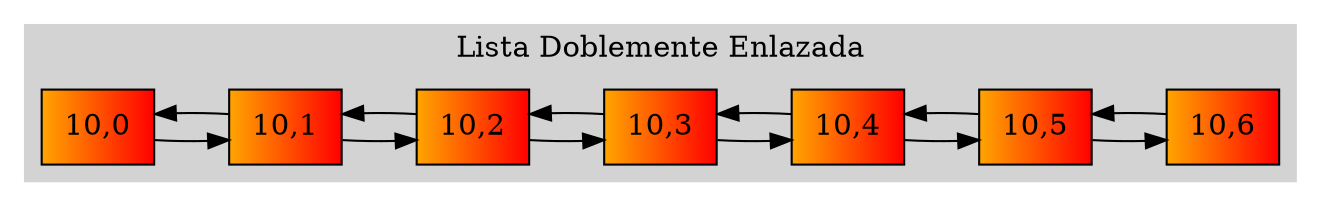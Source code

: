 digraph{
rankdir=LR;
subgraph cluster_0{style=filled;color = lightgrey;node[shape=rectangle]
Nodo10C0[label="10,0"style = filled, fillcolor = "orange:red"];
Nodo10C1[label="10,1"style = filled, fillcolor = "orange:red"];
Nodo10C2[label="10,2"style = filled, fillcolor = "orange:red"];
Nodo10C3[label="10,3"style = filled, fillcolor = "orange:red"];
Nodo10C4[label="10,4"style = filled, fillcolor = "orange:red"];
Nodo10C5[label="10,5"style = filled, fillcolor = "orange:red"];
Nodo10C6[label="10,6"style = filled, fillcolor = "orange:red"];
Nodo10C0->Nodo10C1
Nodo10C1->Nodo10C0
Nodo10C1->Nodo10C2
Nodo10C2->Nodo10C1
Nodo10C2->Nodo10C3
Nodo10C3->Nodo10C2
Nodo10C3->Nodo10C4
Nodo10C4->Nodo10C3
Nodo10C4->Nodo10C5
Nodo10C5->Nodo10C4
Nodo10C5->Nodo10C6
Nodo10C6->Nodo10C5
label = "Lista Doblemente Enlazada";
}
}
